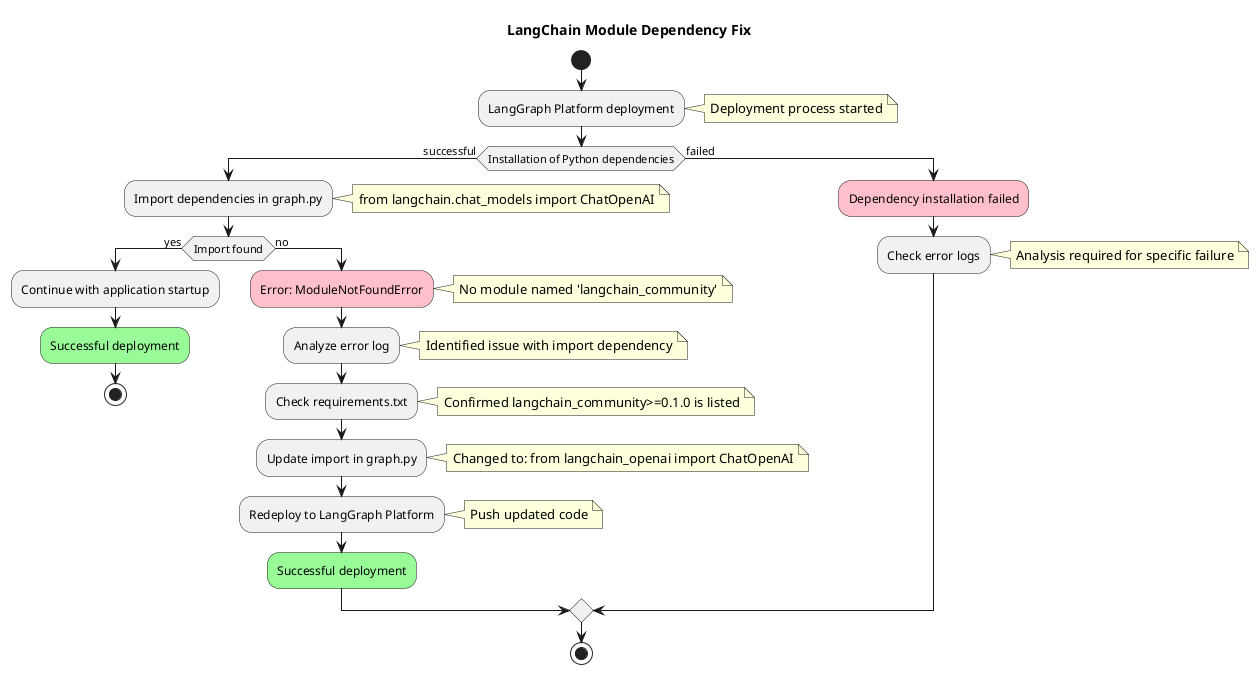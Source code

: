 @startuml "LangChain-Dependency-Fix"

title "LangChain Module Dependency Fix"

start
:LangGraph Platform deployment;
note right: Deployment process started

if (Installation of Python dependencies) then (successful)
  :Import dependencies in graph.py;
  note right: from langchain.chat_models import ChatOpenAI
  
  if (Import found) then (yes)
    :Continue with application startup;
    #palegreen:Successful deployment;
    stop
  else (no)
    #pink:Error: ModuleNotFoundError;
    note right: No module named 'langchain_community'
    
    :Analyze error log;
    note right: Identified issue with import dependency
    
    :Check requirements.txt;
    note right: Confirmed langchain_community>=0.1.0 is listed
    
    :Update import in graph.py;
    note right: Changed to: from langchain_openai import ChatOpenAI
    
    :Redeploy to LangGraph Platform;
    note right: Push updated code
    
    #palegreen:Successful deployment;
  endif
else (failed)
  #pink:Dependency installation failed;
  :Check error logs;
  note right: Analysis required for specific failure
endif

stop

@enduml
